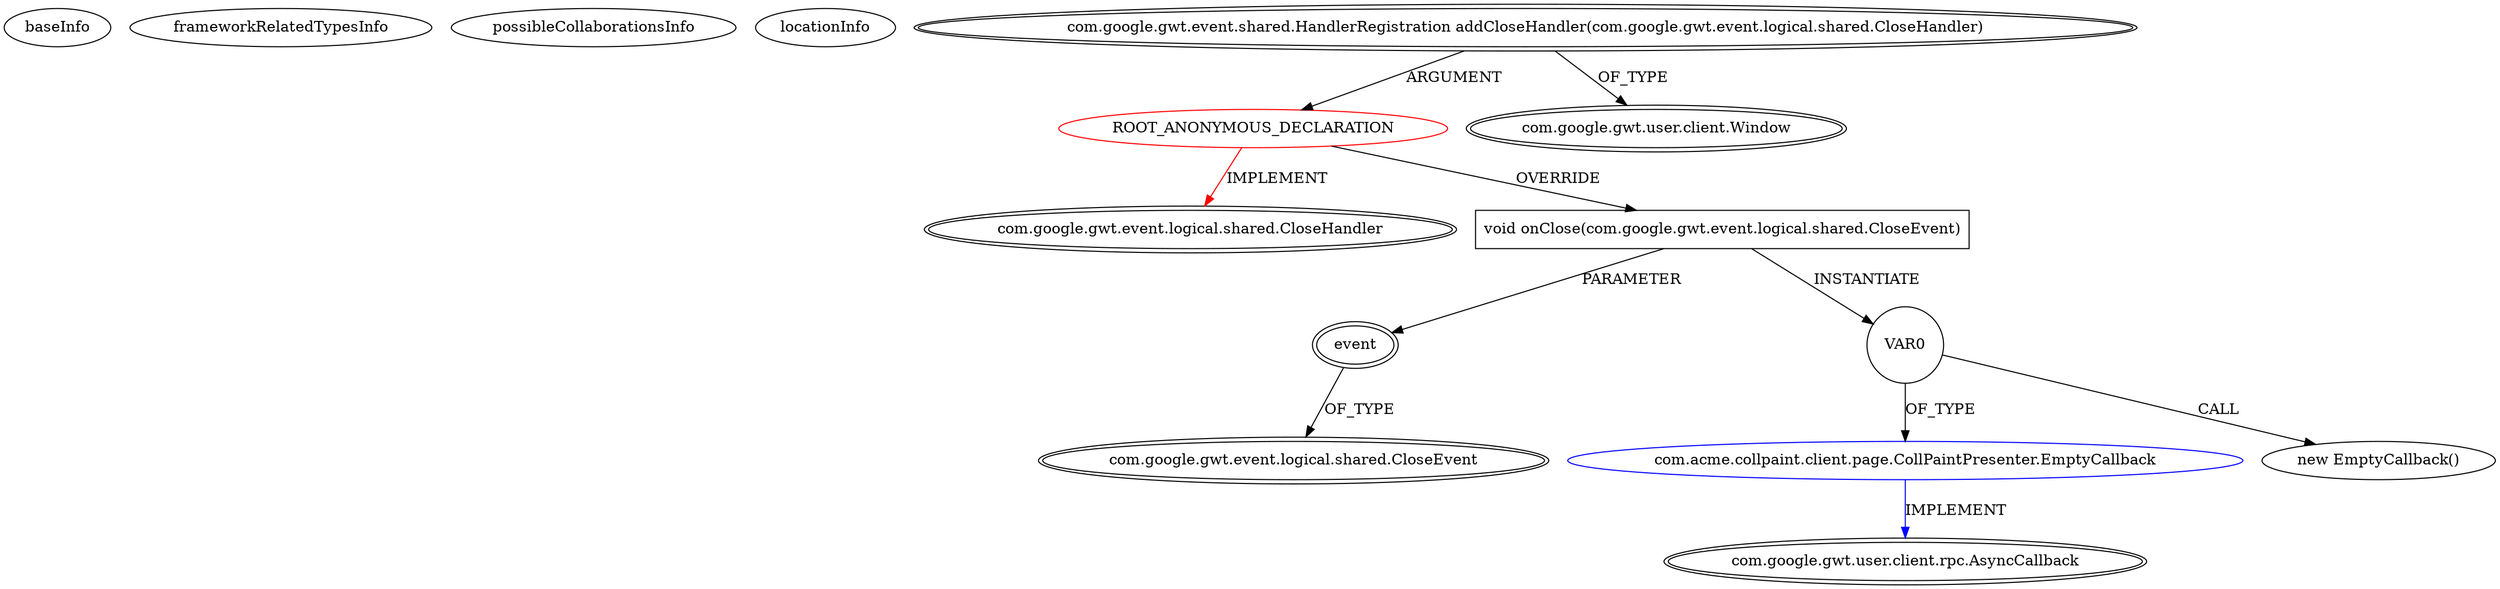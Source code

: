 digraph {
baseInfo[graphId=4490,category="extension_graph",isAnonymous=true,possibleRelation=true]
frameworkRelatedTypesInfo[0="com.google.gwt.event.logical.shared.CloseHandler"]
possibleCollaborationsInfo[0="4490~OVERRIDING_METHOD_DECLARATION-INSTANTIATION-~com.google.gwt.event.logical.shared.CloseHandler ~com.google.gwt.user.client.rpc.AsyncCallback ~true~false"]
locationInfo[projectName="skavish-collaborative-paint",filePath="/skavish-collaborative-paint/collaborative-paint-master/src/com/acme/collpaint/client/page/CollPaintPresenter.java",contextSignature="void whenLoggedIn(java.lang.String)",graphId="4490"]
0[label="ROOT_ANONYMOUS_DECLARATION",vertexType="ROOT_ANONYMOUS_DECLARATION",isFrameworkType=false,color=red]
1[label="com.google.gwt.event.logical.shared.CloseHandler",vertexType="FRAMEWORK_INTERFACE_TYPE",isFrameworkType=true,peripheries=2]
2[label="com.google.gwt.event.shared.HandlerRegistration addCloseHandler(com.google.gwt.event.logical.shared.CloseHandler)",vertexType="OUTSIDE_CALL",isFrameworkType=true,peripheries=2]
3[label="com.google.gwt.user.client.Window",vertexType="FRAMEWORK_CLASS_TYPE",isFrameworkType=true,peripheries=2]
4[label="void onClose(com.google.gwt.event.logical.shared.CloseEvent)",vertexType="OVERRIDING_METHOD_DECLARATION",isFrameworkType=false,shape=box]
5[label="event",vertexType="PARAMETER_DECLARATION",isFrameworkType=true,peripheries=2]
6[label="com.google.gwt.event.logical.shared.CloseEvent",vertexType="FRAMEWORK_CLASS_TYPE",isFrameworkType=true,peripheries=2]
8[label="VAR0",vertexType="VARIABLE_EXPRESION",isFrameworkType=false,shape=circle]
9[label="com.acme.collpaint.client.page.CollPaintPresenter.EmptyCallback",vertexType="REFERENCE_CLIENT_CLASS_DECLARATION",isFrameworkType=false,color=blue]
10[label="com.google.gwt.user.client.rpc.AsyncCallback",vertexType="FRAMEWORK_INTERFACE_TYPE",isFrameworkType=true,peripheries=2]
7[label="new EmptyCallback()",vertexType="CONSTRUCTOR_CALL",isFrameworkType=false]
0->1[label="IMPLEMENT",color=red]
2->0[label="ARGUMENT"]
2->3[label="OF_TYPE"]
0->4[label="OVERRIDE"]
5->6[label="OF_TYPE"]
4->5[label="PARAMETER"]
4->8[label="INSTANTIATE"]
9->10[label="IMPLEMENT",color=blue]
8->9[label="OF_TYPE"]
8->7[label="CALL"]
}
